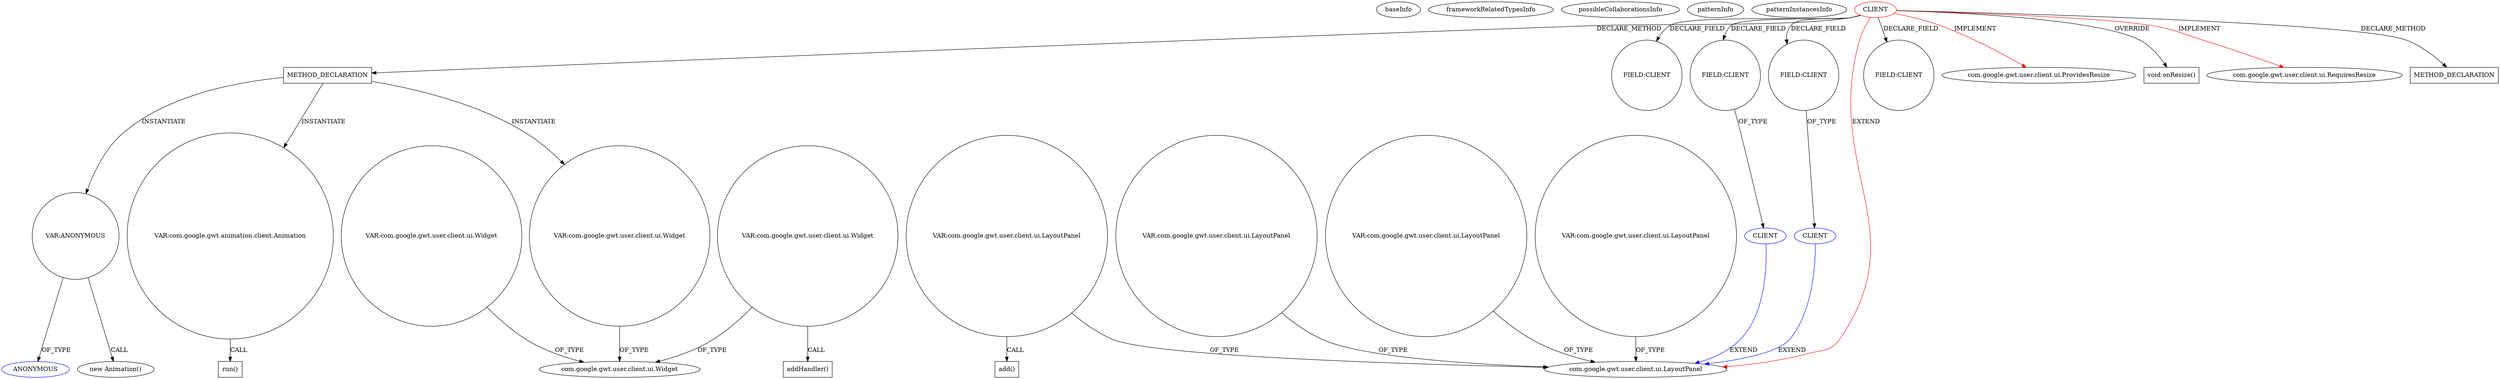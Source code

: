 digraph {
baseInfo[graphId=1283,category="pattern",isAnonymous=false,possibleRelation=true]
frameworkRelatedTypesInfo[0="com.google.gwt.user.client.ui.RequiresResize",1="com.google.gwt.user.client.ui.ProvidesResize",2="com.google.gwt.user.client.ui.LayoutPanel"]
possibleCollaborationsInfo[0="1283~FIELD_TYPE_DECLARATION-~com.google.gwt.user.client.ui.RequiresResize com.google.gwt.user.client.ui.ProvidesResize com.google.gwt.user.client.ui.LayoutPanel ~com.google.gwt.user.client.ui.LayoutPanel ~false~false",1="1283~FIELD_TYPE_DECLARATION-~com.google.gwt.user.client.ui.RequiresResize com.google.gwt.user.client.ui.ProvidesResize com.google.gwt.user.client.ui.LayoutPanel ~com.google.gwt.user.client.ui.LayoutPanel ~false~false"]
patternInfo[frequency=2.0,patternRootClient=0]
patternInstancesInfo[0="lambourg-WebGallery~/lambourg-WebGallery/WebGallery-master/client/src/com/lambourg/webgallery/client/folderview/FolderView.java~FolderView~3530",1="lambourg-WebGallery~/lambourg-WebGallery/WebGallery-master/client/src/com/lambourg/webgallery/client/pictureview/PictureView.java~PictureView~3541"]
182[label="new Animation()",vertexType="CONSTRUCTOR_CALL",isFrameworkType=false]
183[label="VAR:ANONYMOUS",vertexType="VARIABLE_EXPRESION",isFrameworkType=false,shape=circle]
184[label="ANONYMOUS",vertexType="REFERENCE_ANONYMOUS_DECLARATION",isFrameworkType=false,color=blue]
163[label="METHOD_DECLARATION",vertexType="CLIENT_METHOD_DECLARATION",isFrameworkType=false,shape=box]
0[label="CLIENT",vertexType="ROOT_CLIENT_CLASS_DECLARATION",isFrameworkType=false,color=red]
33[label="FIELD:CLIENT",vertexType="FIELD_DECLARATION",isFrameworkType=false,shape=circle]
24[label="FIELD:CLIENT",vertexType="FIELD_DECLARATION",isFrameworkType=false,shape=circle]
10[label="FIELD:CLIENT",vertexType="FIELD_DECLARATION",isFrameworkType=false,shape=circle]
39[label="FIELD:CLIENT",vertexType="FIELD_DECLARATION",isFrameworkType=false,shape=circle]
3[label="com.google.gwt.user.client.ui.ProvidesResize",vertexType="FRAMEWORK_INTERFACE_TYPE",isFrameworkType=false]
1[label="com.google.gwt.user.client.ui.LayoutPanel",vertexType="FRAMEWORK_CLASS_TYPE",isFrameworkType=false]
318[label="VAR:com.google.gwt.user.client.ui.LayoutPanel",vertexType="VARIABLE_EXPRESION",isFrameworkType=false,shape=circle]
193[label="VAR:com.google.gwt.user.client.ui.LayoutPanel",vertexType="VARIABLE_EXPRESION",isFrameworkType=false,shape=circle]
153[label="VAR:com.google.gwt.user.client.ui.LayoutPanel",vertexType="VARIABLE_EXPRESION",isFrameworkType=false,shape=circle]
205[label="VAR:com.google.gwt.user.client.ui.LayoutPanel",vertexType="VARIABLE_EXPRESION",isFrameworkType=false,shape=circle]
11[label="CLIENT",vertexType="REFERENCE_CLIENT_CLASS_DECLARATION",isFrameworkType=false,color=blue]
25[label="CLIENT",vertexType="REFERENCE_CLIENT_CLASS_DECLARATION",isFrameworkType=false,color=blue]
194[label="add()",vertexType="INSIDE_CALL",isFrameworkType=false,shape=box]
56[label="void onResize()",vertexType="OVERRIDING_METHOD_DECLARATION",isFrameworkType=false,shape=box]
2[label="com.google.gwt.user.client.ui.RequiresResize",vertexType="FRAMEWORK_INTERFACE_TYPE",isFrameworkType=false]
186[label="VAR:com.google.gwt.animation.client.Animation",vertexType="VARIABLE_EXPRESION",isFrameworkType=false,shape=circle]
187[label="run()",vertexType="INSIDE_CALL",isFrameworkType=false,shape=box]
270[label="METHOD_DECLARATION",vertexType="CLIENT_METHOD_DECLARATION",isFrameworkType=false,shape=box]
169[label="VAR:com.google.gwt.user.client.ui.Widget",vertexType="VARIABLE_EXPRESION",isFrameworkType=false,shape=circle]
105[label="com.google.gwt.user.client.ui.Widget",vertexType="FRAMEWORK_CLASS_TYPE",isFrameworkType=false]
452[label="VAR:com.google.gwt.user.client.ui.Widget",vertexType="VARIABLE_EXPRESION",isFrameworkType=false,shape=circle]
453[label="addHandler()",vertexType="INSIDE_CALL",isFrameworkType=false,shape=box]
103[label="VAR:com.google.gwt.user.client.ui.Widget",vertexType="VARIABLE_EXPRESION",isFrameworkType=false,shape=circle]
183->184[label="OF_TYPE"]
205->1[label="OF_TYPE"]
193->1[label="OF_TYPE"]
103->105[label="OF_TYPE"]
318->1[label="OF_TYPE"]
163->183[label="INSTANTIATE"]
0->56[label="OVERRIDE"]
0->39[label="DECLARE_FIELD"]
452->105[label="OF_TYPE"]
10->11[label="OF_TYPE"]
0->10[label="DECLARE_FIELD"]
0->33[label="DECLARE_FIELD"]
169->105[label="OF_TYPE"]
11->1[label="EXTEND",color=blue]
153->1[label="OF_TYPE"]
452->453[label="CALL"]
0->2[label="IMPLEMENT",color=red]
183->182[label="CALL"]
0->3[label="IMPLEMENT",color=red]
0->1[label="EXTEND",color=red]
163->169[label="INSTANTIATE"]
193->194[label="CALL"]
186->187[label="CALL"]
25->1[label="EXTEND",color=blue]
0->270[label="DECLARE_METHOD"]
0->163[label="DECLARE_METHOD"]
24->25[label="OF_TYPE"]
163->186[label="INSTANTIATE"]
0->24[label="DECLARE_FIELD"]
}
